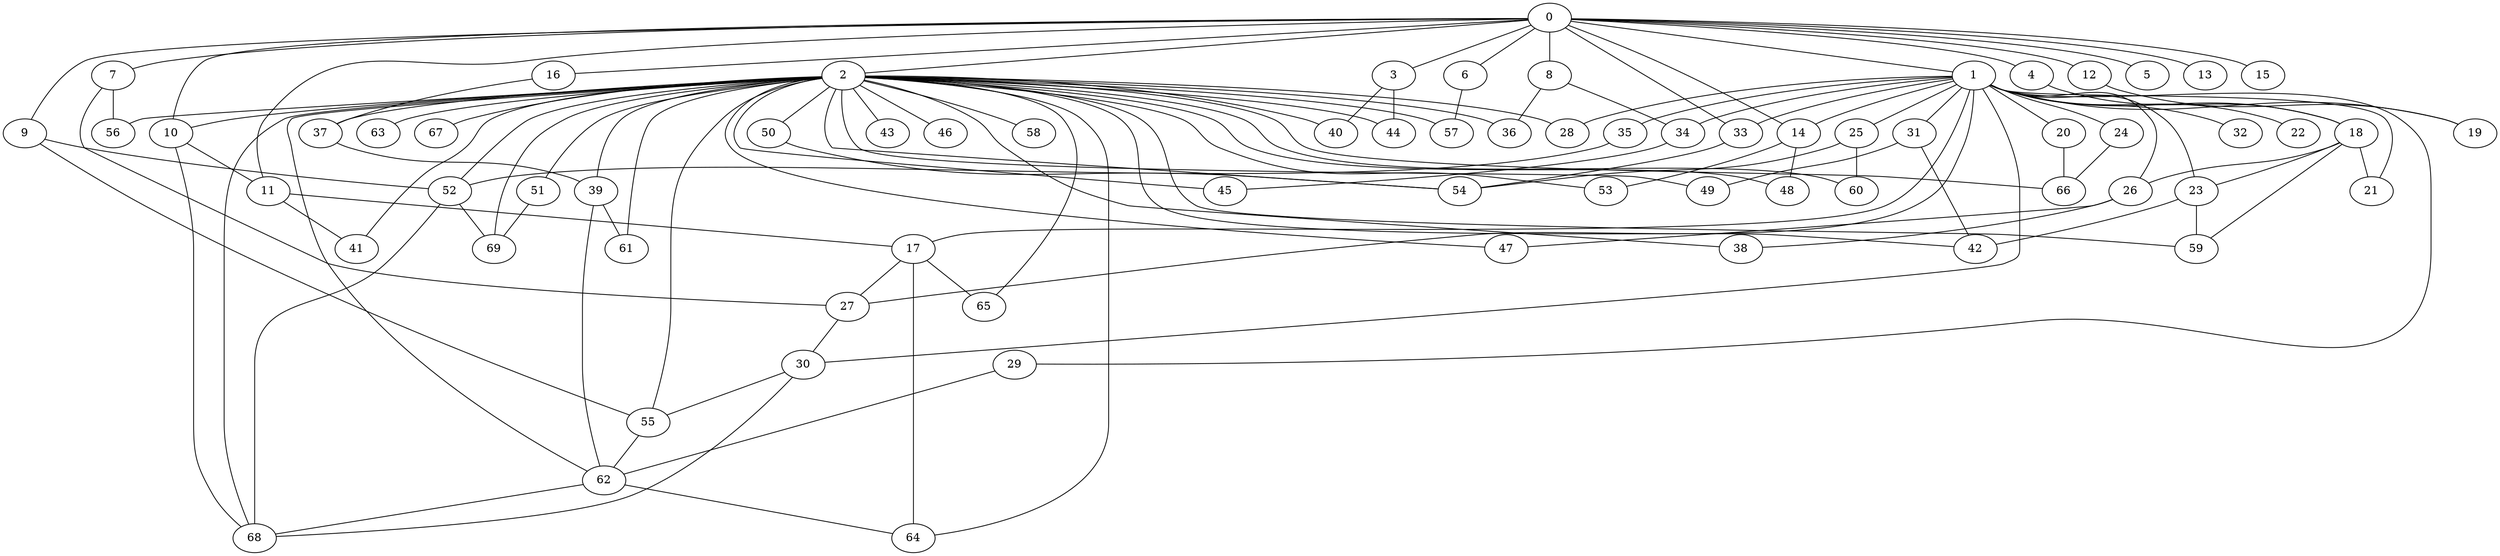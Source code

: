 
graph graphname {
    0 -- 1
0 -- 2
0 -- 3
0 -- 4
0 -- 5
0 -- 6
0 -- 7
0 -- 8
0 -- 9
0 -- 10
0 -- 11
0 -- 12
0 -- 13
0 -- 14
0 -- 15
0 -- 16
0 -- 33
1 -- 32
1 -- 34
1 -- 35
1 -- 33
1 -- 17
1 -- 18
1 -- 19
1 -- 20
1 -- 21
1 -- 22
1 -- 23
1 -- 24
1 -- 25
1 -- 26
1 -- 27
1 -- 28
1 -- 29
1 -- 30
1 -- 31
1 -- 14
2 -- 36
2 -- 37
2 -- 38
2 -- 39
2 -- 40
2 -- 41
2 -- 42
2 -- 43
2 -- 44
2 -- 45
2 -- 46
2 -- 47
2 -- 48
2 -- 49
2 -- 50
2 -- 51
2 -- 52
2 -- 53
2 -- 54
2 -- 55
2 -- 56
2 -- 57
2 -- 58
2 -- 59
2 -- 60
2 -- 61
2 -- 62
2 -- 63
2 -- 64
2 -- 65
2 -- 66
2 -- 67
2 -- 68
2 -- 69
2 -- 10
2 -- 28
3 -- 40
3 -- 44
4 -- 18
6 -- 57
7 -- 56
7 -- 27
8 -- 36
8 -- 34
9 -- 55
9 -- 52
10 -- 11
10 -- 68
11 -- 17
11 -- 41
12 -- 19
14 -- 48
14 -- 53
16 -- 37
17 -- 65
17 -- 64
17 -- 27
18 -- 23
18 -- 26
18 -- 21
18 -- 59
20 -- 66
23 -- 59
23 -- 42
24 -- 66
25 -- 54
25 -- 60
26 -- 47
26 -- 38
27 -- 30
29 -- 62
30 -- 55
30 -- 68
31 -- 49
31 -- 42
33 -- 54
34 -- 45
35 -- 52
37 -- 39
39 -- 61
39 -- 62
50 -- 54
51 -- 69
52 -- 68
52 -- 69
55 -- 62
62 -- 64
62 -- 68

}
